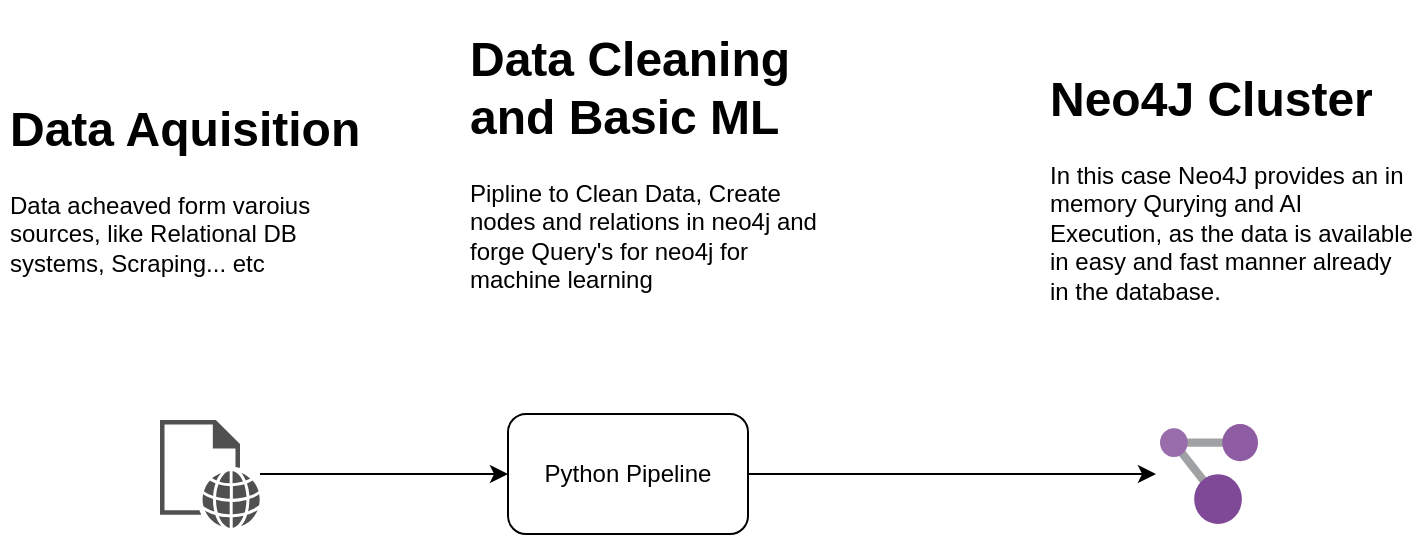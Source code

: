 <mxfile version="16.5.1" type="device"><diagram id="AM0e2WRJlb79718z6DLL" name="Page-1"><mxGraphModel dx="1102" dy="857" grid="1" gridSize="10" guides="1" tooltips="1" connect="1" arrows="1" fold="1" page="1" pageScale="1" pageWidth="827" pageHeight="1169" math="0" shadow="0"><root><mxCell id="0"/><mxCell id="1" parent="0"/><mxCell id="HYZaxQWoK_kOkxlaKnyA-5" style="edgeStyle=orthogonalEdgeStyle;rounded=0;orthogonalLoop=1;jettySize=auto;html=1;entryX=0;entryY=0.5;entryDx=0;entryDy=0;" parent="1" source="HYZaxQWoK_kOkxlaKnyA-2" target="HYZaxQWoK_kOkxlaKnyA-3" edge="1"><mxGeometry relative="1" as="geometry"/></mxCell><mxCell id="HYZaxQWoK_kOkxlaKnyA-2" value="" style="sketch=0;pointerEvents=1;shadow=0;dashed=0;html=1;strokeColor=none;fillColor=#505050;labelPosition=center;verticalLabelPosition=bottom;verticalAlign=top;outlineConnect=0;align=center;shape=mxgraph.office.concepts.web_page;" parent="1" vertex="1"><mxGeometry x="120" y="400" width="50" height="54" as="geometry"/></mxCell><mxCell id="HYZaxQWoK_kOkxlaKnyA-6" style="edgeStyle=orthogonalEdgeStyle;rounded=0;orthogonalLoop=1;jettySize=auto;html=1;entryX=-0.041;entryY=0.5;entryDx=0;entryDy=0;entryPerimeter=0;" parent="1" source="HYZaxQWoK_kOkxlaKnyA-3" target="HYZaxQWoK_kOkxlaKnyA-4" edge="1"><mxGeometry relative="1" as="geometry"/></mxCell><mxCell id="HYZaxQWoK_kOkxlaKnyA-3" value="Python Pipeline" style="rounded=1;whiteSpace=wrap;html=1;" parent="1" vertex="1"><mxGeometry x="294" y="397" width="120" height="60" as="geometry"/></mxCell><mxCell id="HYZaxQWoK_kOkxlaKnyA-4" value="" style="sketch=0;aspect=fixed;html=1;points=[];align=center;image;fontSize=12;image=img/lib/mscae/Resource_Graph_Explorer.svg;" parent="1" vertex="1"><mxGeometry x="620" y="402" width="49" height="50" as="geometry"/></mxCell><mxCell id="HYZaxQWoK_kOkxlaKnyA-7" value="&lt;h1&gt;Data Aquisition&lt;/h1&gt;&lt;p&gt;Data acheaved form varoius sources, like Relational DB systems, Scraping... etc&lt;/p&gt;" style="text;html=1;strokeColor=none;fillColor=none;spacing=5;spacingTop=-20;whiteSpace=wrap;overflow=hidden;rounded=0;" parent="1" vertex="1"><mxGeometry x="40" y="235" width="190" height="120" as="geometry"/></mxCell><mxCell id="HYZaxQWoK_kOkxlaKnyA-8" value="&lt;h1&gt;Data Cleaning and Basic ML&amp;nbsp;&lt;/h1&gt;&lt;p&gt;Pipline to Clean Data, Create nodes and relations in neo4j and forge Query's for neo4j for machine learning&lt;/p&gt;" style="text;html=1;strokeColor=none;fillColor=none;spacing=5;spacingTop=-20;whiteSpace=wrap;overflow=hidden;rounded=0;" parent="1" vertex="1"><mxGeometry x="270" y="200" width="190" height="190" as="geometry"/></mxCell><mxCell id="HYZaxQWoK_kOkxlaKnyA-9" value="&lt;h1&gt;Neo4J Cluster&lt;/h1&gt;&lt;p&gt;In this case Neo4J provides an in memory Qurying and AI Execution, as the data is available in easy and fast manner already in the database.&lt;/p&gt;" style="text;html=1;strokeColor=none;fillColor=none;spacing=5;spacingTop=-20;whiteSpace=wrap;overflow=hidden;rounded=0;" parent="1" vertex="1"><mxGeometry x="560" y="220" width="190" height="150" as="geometry"/></mxCell></root></mxGraphModel></diagram></mxfile>